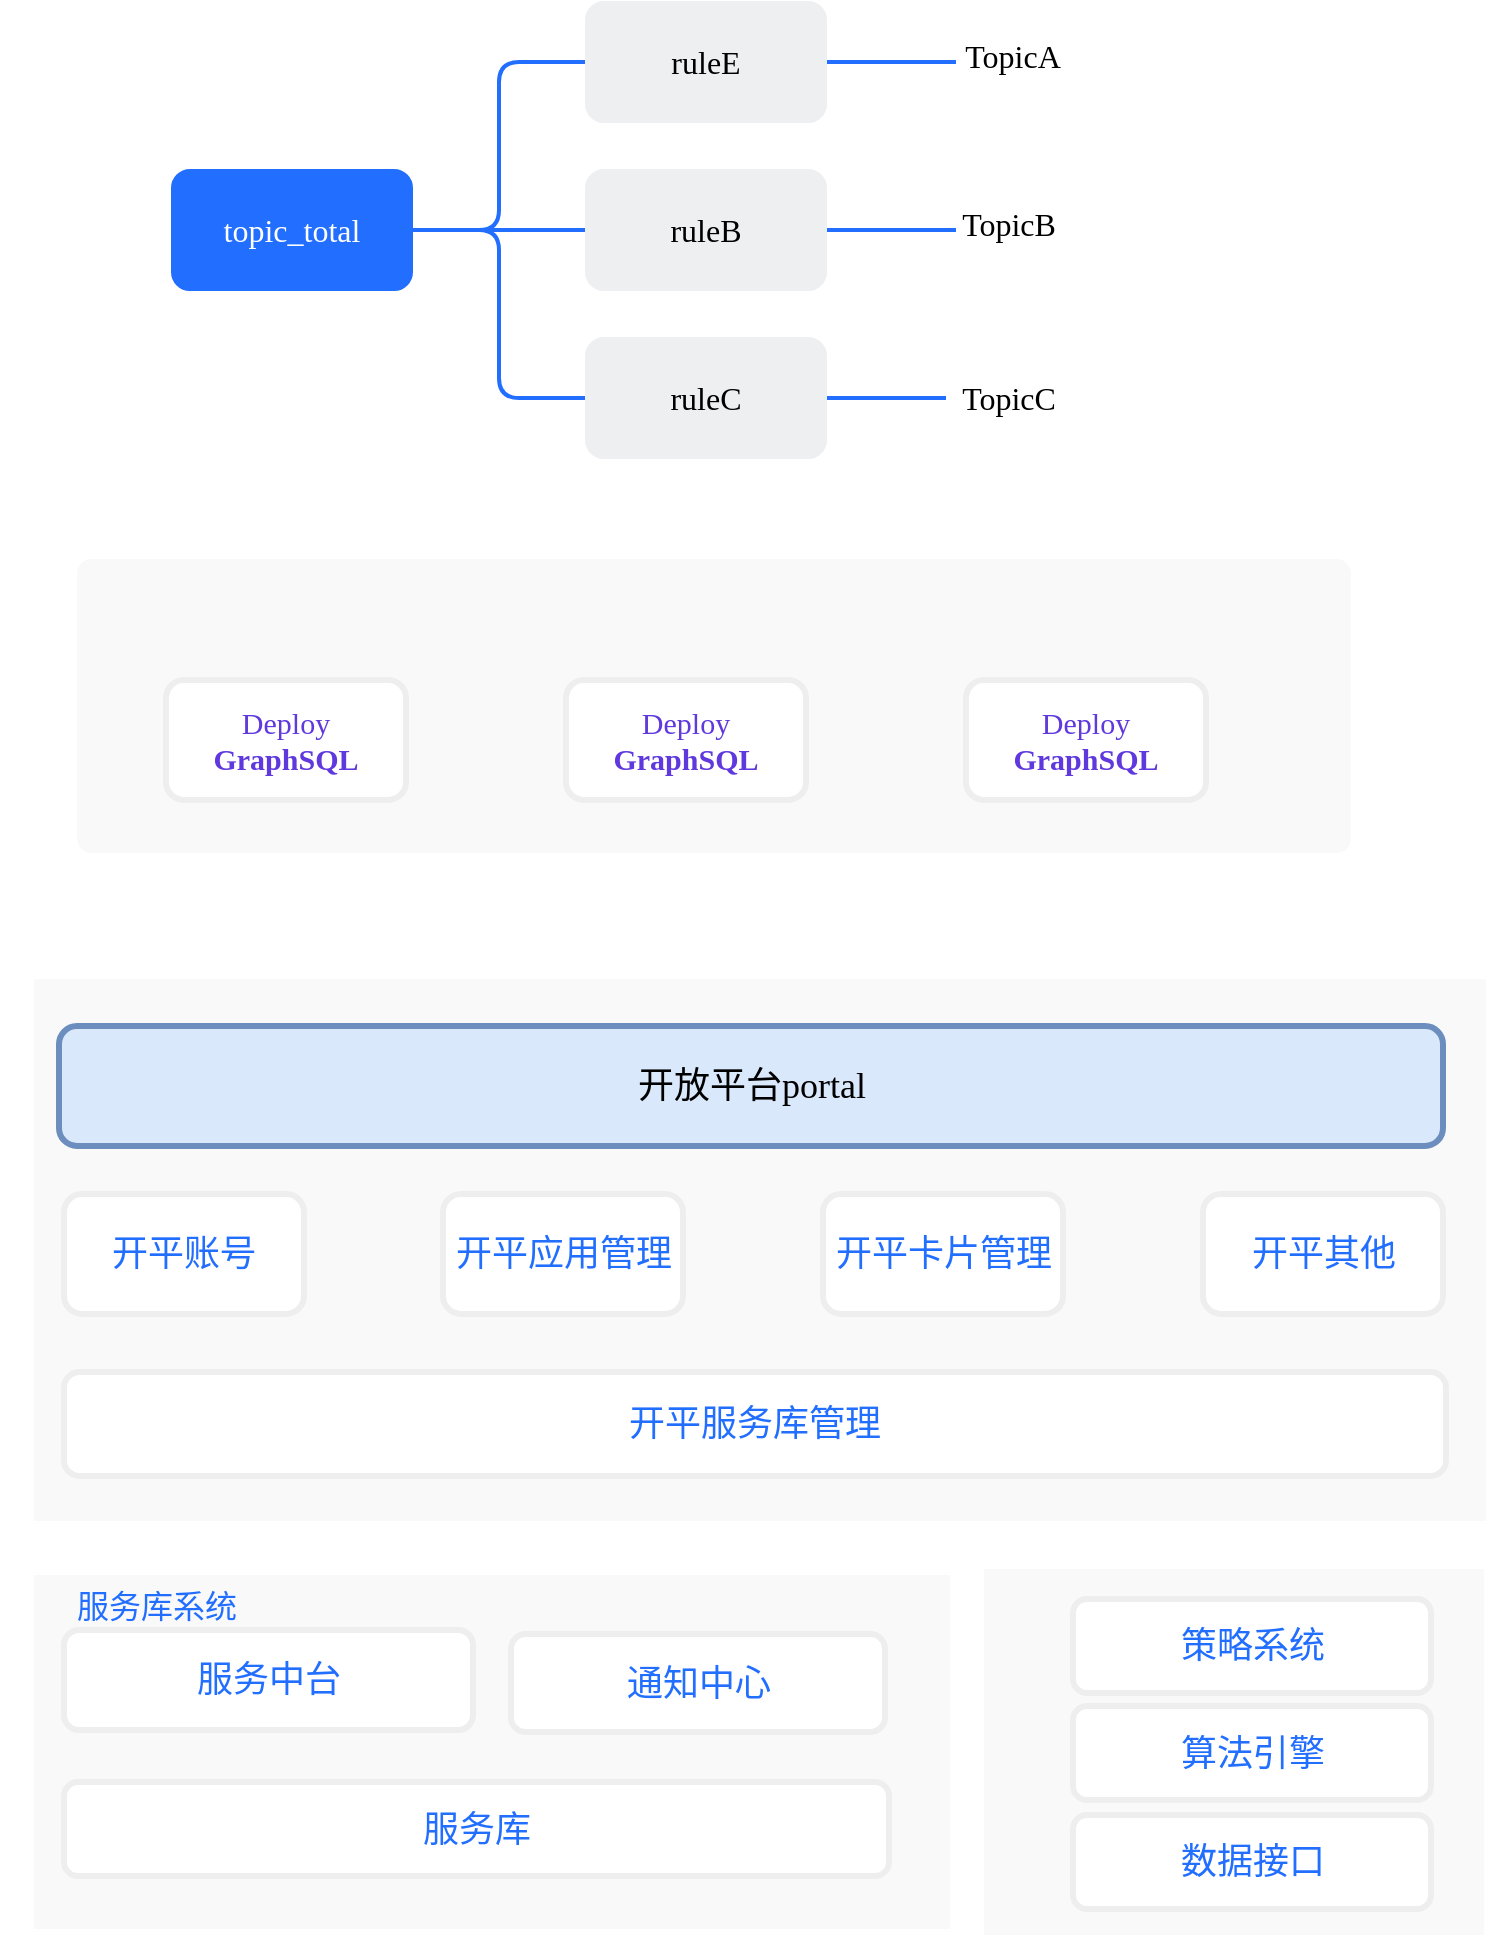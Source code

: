 <mxfile version="21.5.0" type="github">
  <diagram id="C5RBs43oDa-KdzZeNtuy" name="Page-1">
    <mxGraphModel dx="1434" dy="708" grid="0" gridSize="10" guides="1" tooltips="1" connect="1" arrows="1" fold="1" page="1" pageScale="1" pageWidth="827" pageHeight="1169" math="0" shadow="0">
      <root>
        <mxCell id="WIyWlLk6GJQsqaUBKTNV-0" />
        <mxCell id="WIyWlLk6GJQsqaUBKTNV-1" parent="WIyWlLk6GJQsqaUBKTNV-0" />
        <mxCell id="F3IM9WSZjQUaXmSakqzU-1" value="" style="rounded=1;whiteSpace=wrap;html=1;fillColor=#F9F9F9;arcSize=4;shadow=0;strokeWidth=3;strokeColor=#F9F9F9;" parent="WIyWlLk6GJQsqaUBKTNV-1" vertex="1">
          <mxGeometry x="111" y="380" width="634" height="144" as="geometry" />
        </mxCell>
        <mxCell id="F3IM9WSZjQUaXmSakqzU-2" value="&lt;font style=&quot;font-size: 15px&quot; face=&quot;Comic Sans MS&quot;&gt;&lt;span&gt;&lt;span&gt;&lt;span style=&quot;font-weight: normal&quot;&gt;Deploy&lt;/span&gt;&lt;br&gt;GraphSQL&lt;br&gt;&lt;/span&gt;&lt;/span&gt;&lt;/font&gt;" style="rounded=1;whiteSpace=wrap;html=1;shadow=0;strokeWidth=3;fillColor=#FFFFFF;strokeColor=#EEEEEE;fontColor=#5F39DD;fontStyle=1;gradientColor=#ffffff;" parent="WIyWlLk6GJQsqaUBKTNV-1" vertex="1">
          <mxGeometry x="154" y="439" width="120" height="60" as="geometry" />
        </mxCell>
        <mxCell id="F3IM9WSZjQUaXmSakqzU-3" value="&lt;font style=&quot;font-size: 15px&quot; face=&quot;Comic Sans MS&quot;&gt;&lt;span&gt;&lt;span&gt;&lt;span style=&quot;font-weight: normal&quot;&gt;Deploy&lt;/span&gt;&lt;br&gt;GraphSQL&lt;br&gt;&lt;/span&gt;&lt;/span&gt;&lt;/font&gt;" style="rounded=1;whiteSpace=wrap;html=1;shadow=0;strokeWidth=3;fillColor=#FFFFFF;strokeColor=#EEEEEE;fontColor=#5F39DD;fontStyle=1;gradientColor=#ffffff;" parent="WIyWlLk6GJQsqaUBKTNV-1" vertex="1">
          <mxGeometry x="354" y="439" width="120" height="60" as="geometry" />
        </mxCell>
        <mxCell id="F3IM9WSZjQUaXmSakqzU-4" value="&lt;font style=&quot;font-size: 15px&quot; face=&quot;Comic Sans MS&quot;&gt;&lt;span&gt;&lt;span&gt;&lt;span style=&quot;font-weight: normal&quot;&gt;Deploy&lt;/span&gt;&lt;br&gt;GraphSQL&lt;br&gt;&lt;/span&gt;&lt;/span&gt;&lt;/font&gt;" style="rounded=1;whiteSpace=wrap;html=1;shadow=0;strokeWidth=3;fillColor=#FFFFFF;strokeColor=#EEEEEE;fontColor=#5F39DD;fontStyle=1;gradientColor=#ffffff;" parent="WIyWlLk6GJQsqaUBKTNV-1" vertex="1">
          <mxGeometry x="554" y="439" width="120" height="60" as="geometry" />
        </mxCell>
        <mxCell id="Sf5FxCxOkganezNXafmV-0" style="edgeStyle=orthogonalEdgeStyle;rounded=1;orthogonalLoop=1;jettySize=auto;html=1;exitX=1;exitY=0.5;exitDx=0;exitDy=0;entryX=0;entryY=0.5;entryDx=0;entryDy=0;fontFamily=Comic Sans MS;fontSize=16;fontColor=#FFFFFF;strokeColor=#216EFF;strokeWidth=2;endArrow=none;endFill=0;" parent="WIyWlLk6GJQsqaUBKTNV-1" source="Sf5FxCxOkganezNXafmV-3" target="Sf5FxCxOkganezNXafmV-5" edge="1">
          <mxGeometry relative="1" as="geometry" />
        </mxCell>
        <mxCell id="Sf5FxCxOkganezNXafmV-1" style="edgeStyle=orthogonalEdgeStyle;rounded=1;orthogonalLoop=1;jettySize=auto;html=1;exitX=1;exitY=0.5;exitDx=0;exitDy=0;fontFamily=Comic Sans MS;fontSize=16;fontColor=#FFFFFF;strokeColor=#216EFF;strokeWidth=2;endArrow=none;endFill=0;" parent="WIyWlLk6GJQsqaUBKTNV-1" source="Sf5FxCxOkganezNXafmV-3" target="Sf5FxCxOkganezNXafmV-7" edge="1">
          <mxGeometry relative="1" as="geometry" />
        </mxCell>
        <mxCell id="Sf5FxCxOkganezNXafmV-2" style="edgeStyle=orthogonalEdgeStyle;rounded=1;orthogonalLoop=1;jettySize=auto;html=1;exitX=1;exitY=0.5;exitDx=0;exitDy=0;entryX=0;entryY=0.5;entryDx=0;entryDy=0;fontFamily=Comic Sans MS;fontSize=16;fontColor=#FFFFFF;strokeColor=#216EFF;strokeWidth=2;endArrow=none;endFill=0;" parent="WIyWlLk6GJQsqaUBKTNV-1" source="Sf5FxCxOkganezNXafmV-3" target="Sf5FxCxOkganezNXafmV-9" edge="1">
          <mxGeometry relative="1" as="geometry" />
        </mxCell>
        <mxCell id="Sf5FxCxOkganezNXafmV-3" value="&lt;font color=&quot;#ffffff&quot; style=&quot;font-size: 16px&quot; face=&quot;Comic Sans MS&quot;&gt;topic_total&lt;/font&gt;" style="rounded=1;whiteSpace=wrap;html=1;fillColor=#216EFF;strokeColor=#216EFF;" parent="WIyWlLk6GJQsqaUBKTNV-1" vertex="1">
          <mxGeometry x="157" y="184" width="120" height="60" as="geometry" />
        </mxCell>
        <mxCell id="Sf5FxCxOkganezNXafmV-4" style="edgeStyle=orthogonalEdgeStyle;rounded=1;orthogonalLoop=1;jettySize=auto;html=1;exitX=1;exitY=0.5;exitDx=0;exitDy=0;fontFamily=Comic Sans MS;fontSize=16;fontColor=#000000;strokeColor=#216EFF;strokeWidth=2;endArrow=none;endFill=0;" parent="WIyWlLk6GJQsqaUBKTNV-1" source="Sf5FxCxOkganezNXafmV-5" edge="1">
          <mxGeometry relative="1" as="geometry">
            <mxPoint x="549" y="130" as="targetPoint" />
          </mxGeometry>
        </mxCell>
        <mxCell id="Sf5FxCxOkganezNXafmV-5" value="&lt;font style=&quot;font-size: 16px&quot; face=&quot;Comic Sans MS&quot;&gt;ruleE&lt;/font&gt;" style="rounded=1;whiteSpace=wrap;html=1;fillColor=#EEEFF1;strokeColor=#EEEFF1;fontColor=#000000;" parent="WIyWlLk6GJQsqaUBKTNV-1" vertex="1">
          <mxGeometry x="364" y="100" width="120" height="60" as="geometry" />
        </mxCell>
        <mxCell id="Sf5FxCxOkganezNXafmV-6" style="edgeStyle=orthogonalEdgeStyle;rounded=1;orthogonalLoop=1;jettySize=auto;html=1;exitX=1;exitY=0.5;exitDx=0;exitDy=0;fontFamily=Comic Sans MS;fontSize=16;fontColor=#000000;strokeColor=#216EFF;strokeWidth=2;endArrow=none;endFill=0;" parent="WIyWlLk6GJQsqaUBKTNV-1" source="Sf5FxCxOkganezNXafmV-7" edge="1">
          <mxGeometry relative="1" as="geometry">
            <mxPoint x="549" y="214" as="targetPoint" />
          </mxGeometry>
        </mxCell>
        <mxCell id="Sf5FxCxOkganezNXafmV-7" value="&lt;font style=&quot;font-size: 16px&quot; face=&quot;Comic Sans MS&quot;&gt;ruleB&lt;/font&gt;" style="rounded=1;whiteSpace=wrap;html=1;fillColor=#EEEFF1;strokeColor=#EEEFF1;fontColor=#000000;" parent="WIyWlLk6GJQsqaUBKTNV-1" vertex="1">
          <mxGeometry x="364" y="184" width="120" height="60" as="geometry" />
        </mxCell>
        <mxCell id="Sf5FxCxOkganezNXafmV-8" style="edgeStyle=orthogonalEdgeStyle;rounded=1;orthogonalLoop=1;jettySize=auto;html=1;exitX=1;exitY=0.5;exitDx=0;exitDy=0;fontFamily=Comic Sans MS;fontSize=16;fontColor=#000000;strokeColor=#216EFF;strokeWidth=2;endArrow=none;endFill=0;" parent="WIyWlLk6GJQsqaUBKTNV-1" source="Sf5FxCxOkganezNXafmV-9" edge="1">
          <mxGeometry relative="1" as="geometry">
            <mxPoint x="544" y="298" as="targetPoint" />
          </mxGeometry>
        </mxCell>
        <mxCell id="Sf5FxCxOkganezNXafmV-9" value="&lt;font style=&quot;font-size: 16px&quot; face=&quot;Comic Sans MS&quot;&gt;ruleC&lt;/font&gt;" style="rounded=1;whiteSpace=wrap;html=1;fillColor=#EEEFF1;strokeColor=#EEEFF1;fontColor=#000000;" parent="WIyWlLk6GJQsqaUBKTNV-1" vertex="1">
          <mxGeometry x="364" y="268" width="120" height="60" as="geometry" />
        </mxCell>
        <mxCell id="Sf5FxCxOkganezNXafmV-10" value="TopicA" style="text;html=1;align=center;verticalAlign=middle;resizable=0;points=[];autosize=1;strokeColor=none;fillColor=none;fontSize=16;fontFamily=Comic Sans MS;fontColor=#000000;" parent="WIyWlLk6GJQsqaUBKTNV-1" vertex="1">
          <mxGeometry x="546" y="115" width="62" height="23" as="geometry" />
        </mxCell>
        <mxCell id="Sf5FxCxOkganezNXafmV-11" value="TopicB" style="text;html=1;align=center;verticalAlign=middle;resizable=0;points=[];autosize=1;strokeColor=none;fillColor=none;fontSize=16;fontFamily=Comic Sans MS;fontColor=#000000;" parent="WIyWlLk6GJQsqaUBKTNV-1" vertex="1">
          <mxGeometry x="544" y="199" width="61" height="23" as="geometry" />
        </mxCell>
        <mxCell id="Sf5FxCxOkganezNXafmV-12" value="TopicC" style="text;html=1;align=center;verticalAlign=middle;resizable=0;points=[];autosize=1;strokeColor=none;fillColor=none;fontSize=16;fontFamily=Comic Sans MS;fontColor=#000000;" parent="WIyWlLk6GJQsqaUBKTNV-1" vertex="1">
          <mxGeometry x="545" y="286.5" width="60" height="23" as="geometry" />
        </mxCell>
        <mxCell id="hnCkHFHXLwoQbdfKQRC3-0" value="" style="html=1;rounded=0;shadow=0;glass=0;sketch=0;fontFamily=Comic Sans MS;fontSize=16;fontColor=#FFFFFF;strokeColor=#F9F9F9;strokeWidth=3;fillColor=#F9F9F9;" parent="WIyWlLk6GJQsqaUBKTNV-1" vertex="1">
          <mxGeometry x="89.5" y="590" width="723" height="268" as="geometry" />
        </mxCell>
        <mxCell id="hnCkHFHXLwoQbdfKQRC3-1" value="开平应用管理" style="rounded=1;whiteSpace=wrap;html=1;shadow=0;glass=0;sketch=0;fontFamily=Comic Sans MS;fontSize=18;fontColor=#216EFF;strokeColor=#EEEEEE;strokeWidth=3;fillColor=#FFFFFF;fontStyle=0;align=center;" parent="WIyWlLk6GJQsqaUBKTNV-1" vertex="1">
          <mxGeometry x="292.5" y="696" width="120" height="60" as="geometry" />
        </mxCell>
        <mxCell id="hnCkHFHXLwoQbdfKQRC3-2" value="开平服务库管理" style="rounded=1;whiteSpace=wrap;html=1;shadow=0;glass=0;sketch=0;fontFamily=Comic Sans MS;fontSize=18;fontColor=#216EFF;strokeColor=#EEEEEE;strokeWidth=3;fillColor=#FFFFFF;fontStyle=0;align=center;" parent="WIyWlLk6GJQsqaUBKTNV-1" vertex="1">
          <mxGeometry x="103" y="785" width="691" height="52" as="geometry" />
        </mxCell>
        <mxCell id="hnCkHFHXLwoQbdfKQRC3-3" value="开平卡片管理" style="rounded=1;whiteSpace=wrap;html=1;shadow=0;glass=0;sketch=0;fontFamily=Comic Sans MS;fontSize=18;fontColor=#216EFF;strokeColor=#EEEEEE;strokeWidth=3;fillColor=#FFFFFF;fontStyle=0;align=center;" parent="WIyWlLk6GJQsqaUBKTNV-1" vertex="1">
          <mxGeometry x="482.5" y="696" width="120" height="60" as="geometry" />
        </mxCell>
        <mxCell id="hnCkHFHXLwoQbdfKQRC3-4" value="" style="html=1;rounded=0;shadow=0;glass=0;sketch=0;fontFamily=Comic Sans MS;fontSize=16;fontColor=#FFFFFF;strokeColor=#F9F9F9;strokeWidth=3;fillColor=#F9F9F9;" parent="WIyWlLk6GJQsqaUBKTNV-1" vertex="1">
          <mxGeometry x="89.5" y="888" width="455" height="174" as="geometry" />
        </mxCell>
        <mxCell id="hnCkHFHXLwoQbdfKQRC3-5" value="服务中台" style="rounded=1;whiteSpace=wrap;html=1;shadow=0;glass=0;sketch=0;fontFamily=Comic Sans MS;fontSize=18;fontColor=#216EFF;strokeColor=#EEEEEE;strokeWidth=3;fillColor=#FFFFFF;fontStyle=0;align=center;" parent="WIyWlLk6GJQsqaUBKTNV-1" vertex="1">
          <mxGeometry x="103" y="914" width="204.5" height="50" as="geometry" />
        </mxCell>
        <mxCell id="hnCkHFHXLwoQbdfKQRC3-6" value="服务库" style="rounded=1;whiteSpace=wrap;html=1;shadow=0;glass=0;sketch=0;fontFamily=Comic Sans MS;fontSize=18;fontColor=#216EFF;strokeColor=#EEEEEE;strokeWidth=3;fillColor=#FFFFFF;fontStyle=0;align=center;" parent="WIyWlLk6GJQsqaUBKTNV-1" vertex="1">
          <mxGeometry x="103" y="990" width="412.5" height="47" as="geometry" />
        </mxCell>
        <mxCell id="hnCkHFHXLwoQbdfKQRC3-7" value="通知中心" style="rounded=1;whiteSpace=wrap;html=1;shadow=0;glass=0;sketch=0;fontFamily=Comic Sans MS;fontSize=18;fontColor=#216EFF;strokeColor=#EEEEEE;strokeWidth=3;fillColor=#FFFFFF;fontStyle=0;align=center;" parent="WIyWlLk6GJQsqaUBKTNV-1" vertex="1">
          <mxGeometry x="326.5" y="916" width="187" height="49" as="geometry" />
        </mxCell>
        <mxCell id="hnCkHFHXLwoQbdfKQRC3-8" value="开放平台portal" style="rounded=1;whiteSpace=wrap;html=1;shadow=0;glass=0;sketch=0;fontFamily=Comic Sans MS;fontSize=18;strokeColor=#6c8ebf;strokeWidth=3;fillColor=#dae8fc;fontStyle=0;align=center;" parent="WIyWlLk6GJQsqaUBKTNV-1" vertex="1">
          <mxGeometry x="100.5" y="612" width="692" height="60" as="geometry" />
        </mxCell>
        <mxCell id="hnCkHFHXLwoQbdfKQRC3-9" value="开平账号" style="rounded=1;whiteSpace=wrap;html=1;shadow=0;glass=0;sketch=0;fontFamily=Comic Sans MS;fontSize=18;fontColor=#216EFF;strokeColor=#EEEEEE;strokeWidth=3;fillColor=#FFFFFF;fontStyle=0;align=center;" parent="WIyWlLk6GJQsqaUBKTNV-1" vertex="1">
          <mxGeometry x="103" y="696" width="120" height="60" as="geometry" />
        </mxCell>
        <mxCell id="hnCkHFHXLwoQbdfKQRC3-10" value="开平其他" style="rounded=1;whiteSpace=wrap;html=1;shadow=0;glass=0;sketch=0;fontFamily=Comic Sans MS;fontSize=18;fontColor=#216EFF;strokeColor=#EEEEEE;strokeWidth=3;fillColor=#FFFFFF;fontStyle=0;align=center;" parent="WIyWlLk6GJQsqaUBKTNV-1" vertex="1">
          <mxGeometry x="672.5" y="696" width="120" height="60" as="geometry" />
        </mxCell>
        <mxCell id="hnCkHFHXLwoQbdfKQRC3-11" value="" style="html=1;rounded=0;shadow=0;glass=0;sketch=0;fontFamily=Comic Sans MS;fontSize=16;fontColor=#FFFFFF;strokeColor=#F9F9F9;strokeWidth=3;fillColor=#F9F9F9;" parent="WIyWlLk6GJQsqaUBKTNV-1" vertex="1">
          <mxGeometry x="564.5" y="885" width="247" height="180" as="geometry" />
        </mxCell>
        <mxCell id="hnCkHFHXLwoQbdfKQRC3-12" value="策略系统" style="rounded=1;whiteSpace=wrap;html=1;shadow=0;glass=0;sketch=0;fontFamily=Comic Sans MS;fontSize=18;fontColor=#216EFF;strokeColor=#EEEEEE;strokeWidth=3;fillColor=#FFFFFF;fontStyle=0;align=center;" parent="WIyWlLk6GJQsqaUBKTNV-1" vertex="1">
          <mxGeometry x="607.5" y="898.5" width="179" height="47" as="geometry" />
        </mxCell>
        <mxCell id="hnCkHFHXLwoQbdfKQRC3-13" value="算法引擎" style="rounded=1;whiteSpace=wrap;html=1;shadow=0;glass=0;sketch=0;fontFamily=Comic Sans MS;fontSize=18;fontColor=#216EFF;strokeColor=#EEEEEE;strokeWidth=3;fillColor=#FFFFFF;fontStyle=0;align=center;" parent="WIyWlLk6GJQsqaUBKTNV-1" vertex="1">
          <mxGeometry x="607.5" y="952" width="179" height="47" as="geometry" />
        </mxCell>
        <mxCell id="hnCkHFHXLwoQbdfKQRC3-14" value="数据接口" style="rounded=1;whiteSpace=wrap;html=1;shadow=0;glass=0;sketch=0;fontFamily=Comic Sans MS;fontSize=18;fontColor=#216EFF;strokeColor=#EEEEEE;strokeWidth=3;fillColor=#FFFFFF;fontStyle=0;align=center;" parent="WIyWlLk6GJQsqaUBKTNV-1" vertex="1">
          <mxGeometry x="607.5" y="1006.5" width="179" height="47" as="geometry" />
        </mxCell>
        <mxCell id="hnCkHFHXLwoQbdfKQRC3-15" value="服务库系统" style="text;html=1;strokeColor=none;fillColor=none;align=center;verticalAlign=middle;whiteSpace=wrap;rounded=0;fontColor=#216EFF;fontSize=16;" parent="WIyWlLk6GJQsqaUBKTNV-1" vertex="1">
          <mxGeometry x="71" y="888" width="157" height="28" as="geometry" />
        </mxCell>
      </root>
    </mxGraphModel>
  </diagram>
</mxfile>
